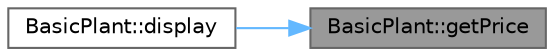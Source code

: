 digraph "BasicPlant::getPrice"
{
 // INTERACTIVE_SVG=YES
 // LATEX_PDF_SIZE
  bgcolor="transparent";
  edge [fontname=Helvetica,fontsize=10,labelfontname=Helvetica,labelfontsize=10];
  node [fontname=Helvetica,fontsize=10,shape=box,height=0.2,width=0.4];
  rankdir="RL";
  Node1 [id="Node000001",label="BasicPlant::getPrice",height=0.2,width=0.4,color="gray40", fillcolor="grey60", style="filled", fontcolor="black",tooltip="Gets the price of the basic plant."];
  Node1 -> Node2 [id="edge1_Node000001_Node000002",dir="back",color="steelblue1",style="solid",tooltip=" "];
  Node2 [id="Node000002",label="BasicPlant::display",height=0.2,width=0.4,color="grey40", fillcolor="white", style="filled",URL="$class_basic_plant.html#a994d8615d625ac9772942b976d7c2421",tooltip="Displays the basic plant information."];
}
